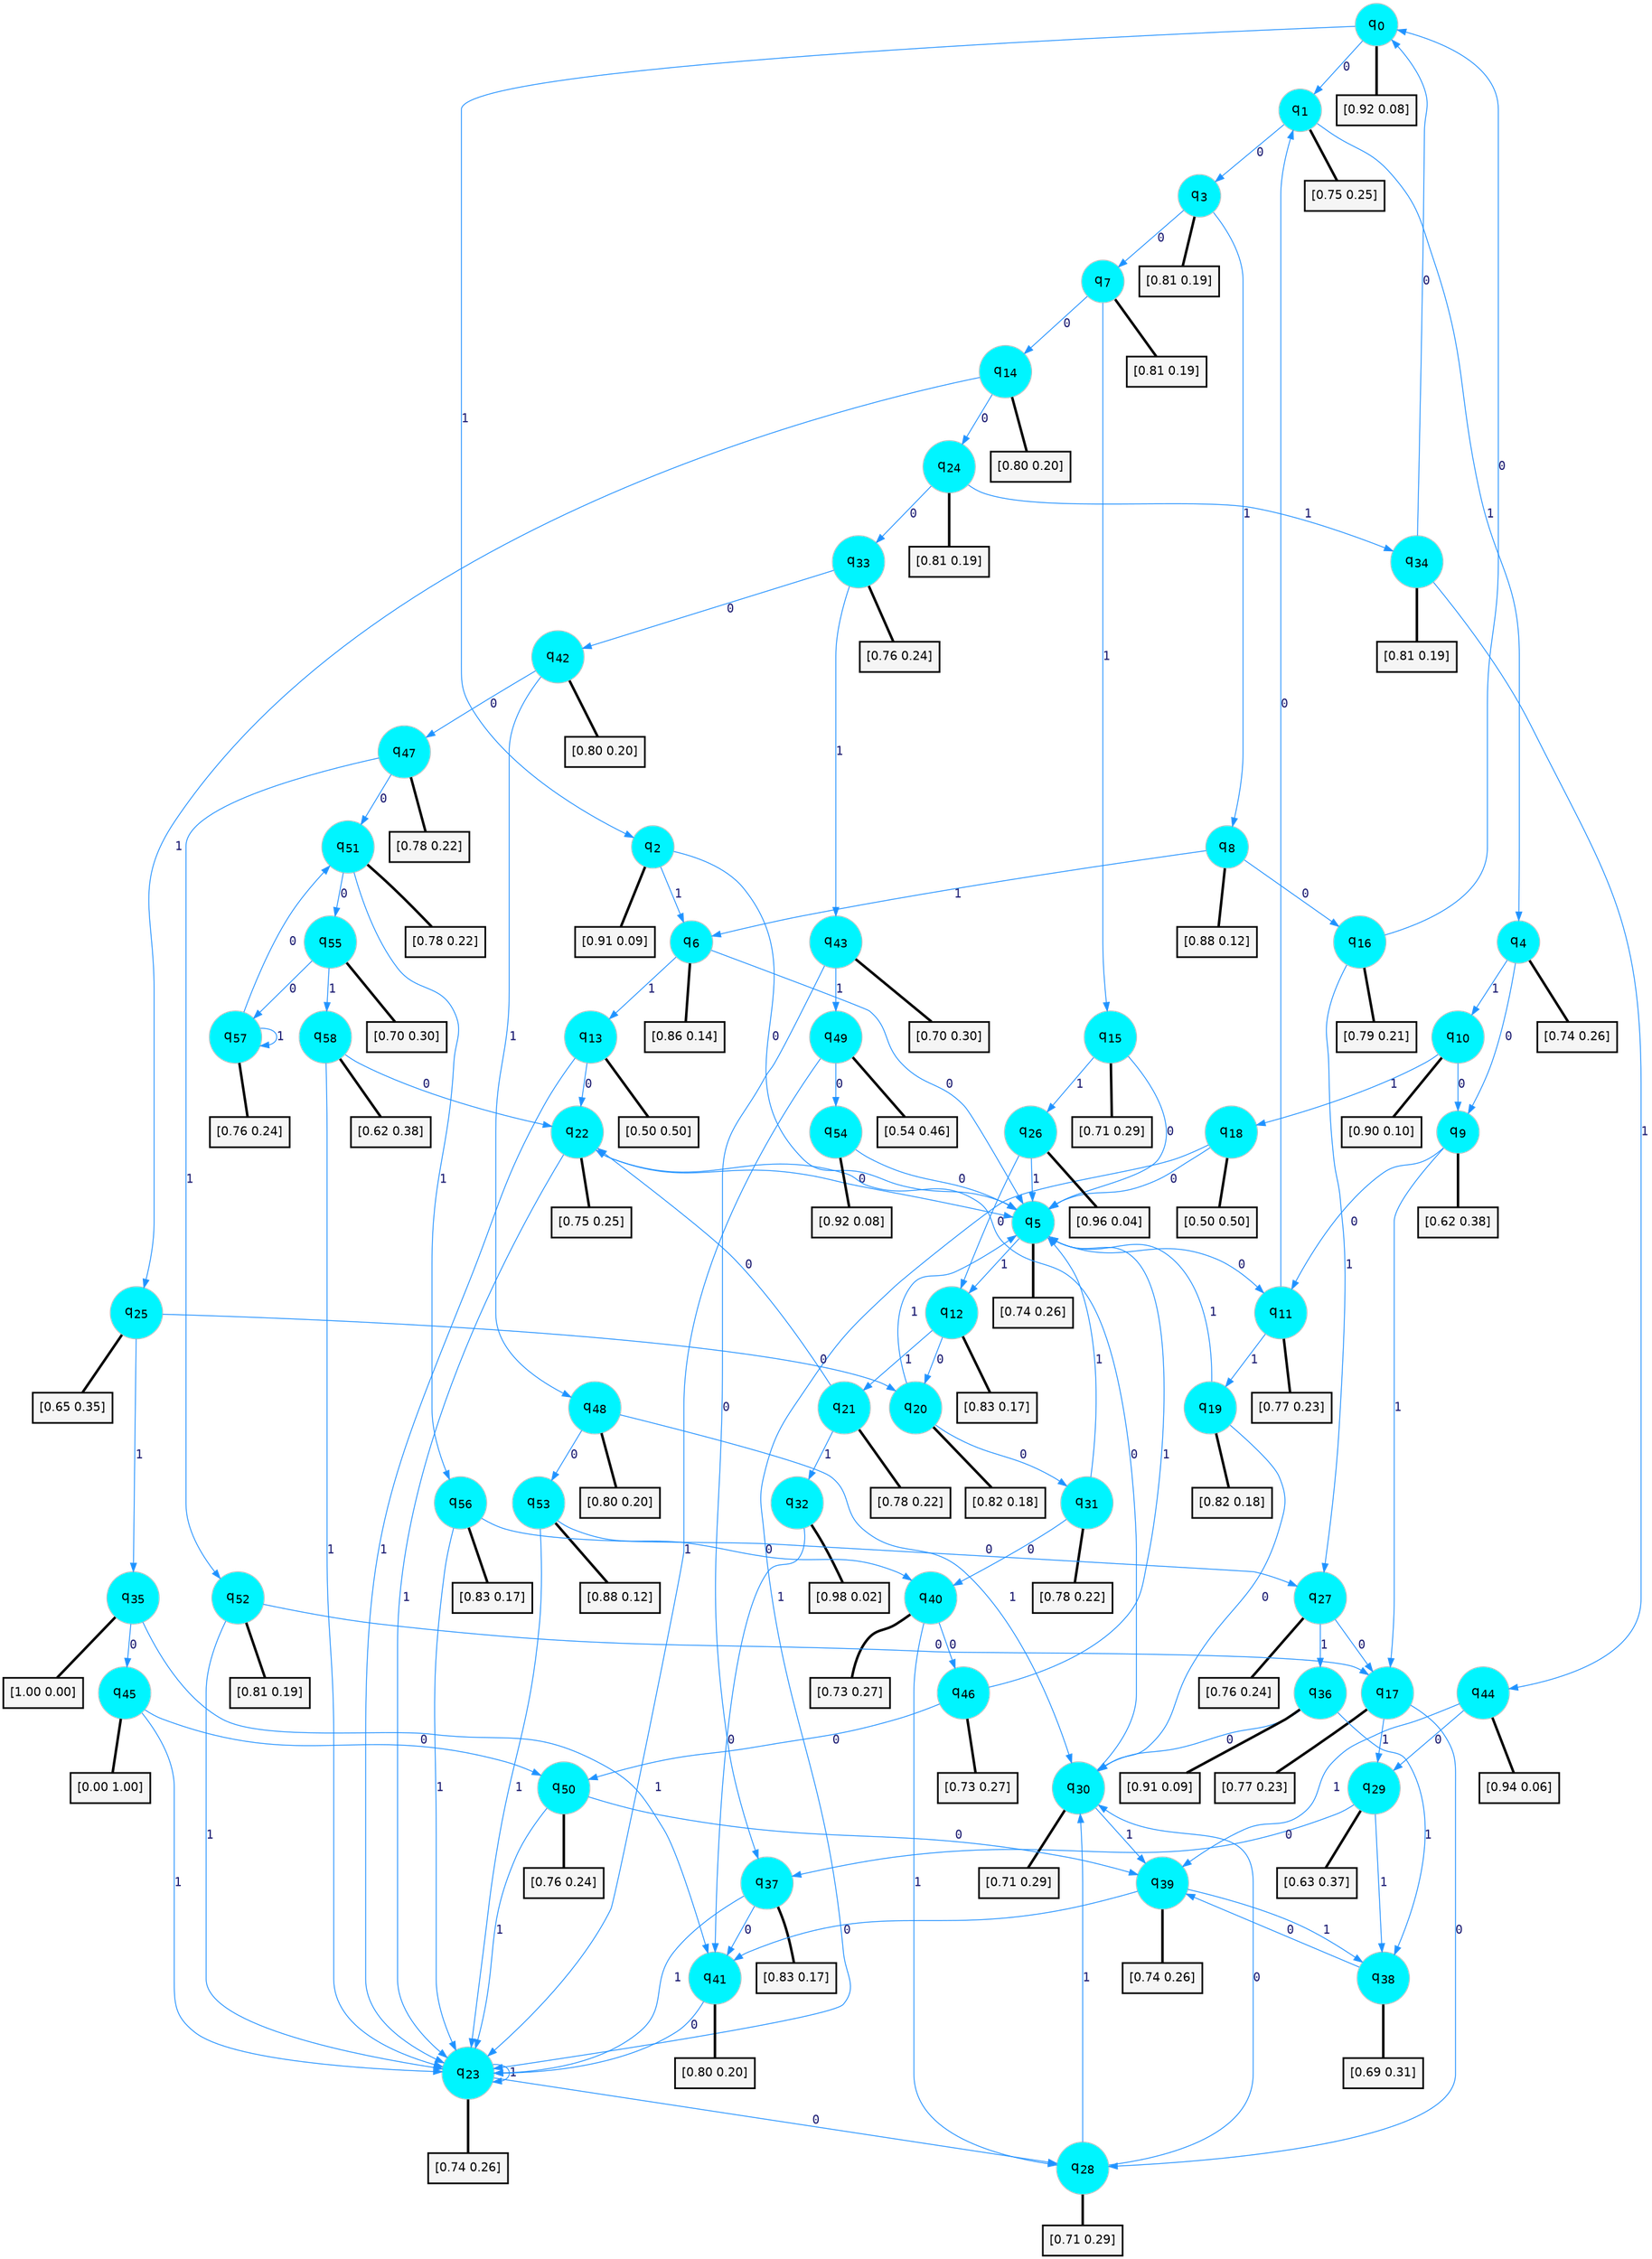 digraph G {
graph [
bgcolor=transparent, dpi=300, rankdir=TD, size="40,25"];
node [
color=gray, fillcolor=turquoise1, fontcolor=black, fontname=Helvetica, fontsize=16, fontweight=bold, shape=circle, style=filled];
edge [
arrowsize=1, color=dodgerblue1, fontcolor=midnightblue, fontname=courier, fontweight=bold, penwidth=1, style=solid, weight=20];
0[label=<q<SUB>0</SUB>>];
1[label=<q<SUB>1</SUB>>];
2[label=<q<SUB>2</SUB>>];
3[label=<q<SUB>3</SUB>>];
4[label=<q<SUB>4</SUB>>];
5[label=<q<SUB>5</SUB>>];
6[label=<q<SUB>6</SUB>>];
7[label=<q<SUB>7</SUB>>];
8[label=<q<SUB>8</SUB>>];
9[label=<q<SUB>9</SUB>>];
10[label=<q<SUB>10</SUB>>];
11[label=<q<SUB>11</SUB>>];
12[label=<q<SUB>12</SUB>>];
13[label=<q<SUB>13</SUB>>];
14[label=<q<SUB>14</SUB>>];
15[label=<q<SUB>15</SUB>>];
16[label=<q<SUB>16</SUB>>];
17[label=<q<SUB>17</SUB>>];
18[label=<q<SUB>18</SUB>>];
19[label=<q<SUB>19</SUB>>];
20[label=<q<SUB>20</SUB>>];
21[label=<q<SUB>21</SUB>>];
22[label=<q<SUB>22</SUB>>];
23[label=<q<SUB>23</SUB>>];
24[label=<q<SUB>24</SUB>>];
25[label=<q<SUB>25</SUB>>];
26[label=<q<SUB>26</SUB>>];
27[label=<q<SUB>27</SUB>>];
28[label=<q<SUB>28</SUB>>];
29[label=<q<SUB>29</SUB>>];
30[label=<q<SUB>30</SUB>>];
31[label=<q<SUB>31</SUB>>];
32[label=<q<SUB>32</SUB>>];
33[label=<q<SUB>33</SUB>>];
34[label=<q<SUB>34</SUB>>];
35[label=<q<SUB>35</SUB>>];
36[label=<q<SUB>36</SUB>>];
37[label=<q<SUB>37</SUB>>];
38[label=<q<SUB>38</SUB>>];
39[label=<q<SUB>39</SUB>>];
40[label=<q<SUB>40</SUB>>];
41[label=<q<SUB>41</SUB>>];
42[label=<q<SUB>42</SUB>>];
43[label=<q<SUB>43</SUB>>];
44[label=<q<SUB>44</SUB>>];
45[label=<q<SUB>45</SUB>>];
46[label=<q<SUB>46</SUB>>];
47[label=<q<SUB>47</SUB>>];
48[label=<q<SUB>48</SUB>>];
49[label=<q<SUB>49</SUB>>];
50[label=<q<SUB>50</SUB>>];
51[label=<q<SUB>51</SUB>>];
52[label=<q<SUB>52</SUB>>];
53[label=<q<SUB>53</SUB>>];
54[label=<q<SUB>54</SUB>>];
55[label=<q<SUB>55</SUB>>];
56[label=<q<SUB>56</SUB>>];
57[label=<q<SUB>57</SUB>>];
58[label=<q<SUB>58</SUB>>];
59[label="[0.92 0.08]", shape=box,fontcolor=black, fontname=Helvetica, fontsize=14, penwidth=2, fillcolor=whitesmoke,color=black];
60[label="[0.75 0.25]", shape=box,fontcolor=black, fontname=Helvetica, fontsize=14, penwidth=2, fillcolor=whitesmoke,color=black];
61[label="[0.91 0.09]", shape=box,fontcolor=black, fontname=Helvetica, fontsize=14, penwidth=2, fillcolor=whitesmoke,color=black];
62[label="[0.81 0.19]", shape=box,fontcolor=black, fontname=Helvetica, fontsize=14, penwidth=2, fillcolor=whitesmoke,color=black];
63[label="[0.74 0.26]", shape=box,fontcolor=black, fontname=Helvetica, fontsize=14, penwidth=2, fillcolor=whitesmoke,color=black];
64[label="[0.74 0.26]", shape=box,fontcolor=black, fontname=Helvetica, fontsize=14, penwidth=2, fillcolor=whitesmoke,color=black];
65[label="[0.86 0.14]", shape=box,fontcolor=black, fontname=Helvetica, fontsize=14, penwidth=2, fillcolor=whitesmoke,color=black];
66[label="[0.81 0.19]", shape=box,fontcolor=black, fontname=Helvetica, fontsize=14, penwidth=2, fillcolor=whitesmoke,color=black];
67[label="[0.88 0.12]", shape=box,fontcolor=black, fontname=Helvetica, fontsize=14, penwidth=2, fillcolor=whitesmoke,color=black];
68[label="[0.62 0.38]", shape=box,fontcolor=black, fontname=Helvetica, fontsize=14, penwidth=2, fillcolor=whitesmoke,color=black];
69[label="[0.90 0.10]", shape=box,fontcolor=black, fontname=Helvetica, fontsize=14, penwidth=2, fillcolor=whitesmoke,color=black];
70[label="[0.77 0.23]", shape=box,fontcolor=black, fontname=Helvetica, fontsize=14, penwidth=2, fillcolor=whitesmoke,color=black];
71[label="[0.83 0.17]", shape=box,fontcolor=black, fontname=Helvetica, fontsize=14, penwidth=2, fillcolor=whitesmoke,color=black];
72[label="[0.50 0.50]", shape=box,fontcolor=black, fontname=Helvetica, fontsize=14, penwidth=2, fillcolor=whitesmoke,color=black];
73[label="[0.80 0.20]", shape=box,fontcolor=black, fontname=Helvetica, fontsize=14, penwidth=2, fillcolor=whitesmoke,color=black];
74[label="[0.71 0.29]", shape=box,fontcolor=black, fontname=Helvetica, fontsize=14, penwidth=2, fillcolor=whitesmoke,color=black];
75[label="[0.79 0.21]", shape=box,fontcolor=black, fontname=Helvetica, fontsize=14, penwidth=2, fillcolor=whitesmoke,color=black];
76[label="[0.77 0.23]", shape=box,fontcolor=black, fontname=Helvetica, fontsize=14, penwidth=2, fillcolor=whitesmoke,color=black];
77[label="[0.50 0.50]", shape=box,fontcolor=black, fontname=Helvetica, fontsize=14, penwidth=2, fillcolor=whitesmoke,color=black];
78[label="[0.82 0.18]", shape=box,fontcolor=black, fontname=Helvetica, fontsize=14, penwidth=2, fillcolor=whitesmoke,color=black];
79[label="[0.82 0.18]", shape=box,fontcolor=black, fontname=Helvetica, fontsize=14, penwidth=2, fillcolor=whitesmoke,color=black];
80[label="[0.78 0.22]", shape=box,fontcolor=black, fontname=Helvetica, fontsize=14, penwidth=2, fillcolor=whitesmoke,color=black];
81[label="[0.75 0.25]", shape=box,fontcolor=black, fontname=Helvetica, fontsize=14, penwidth=2, fillcolor=whitesmoke,color=black];
82[label="[0.74 0.26]", shape=box,fontcolor=black, fontname=Helvetica, fontsize=14, penwidth=2, fillcolor=whitesmoke,color=black];
83[label="[0.81 0.19]", shape=box,fontcolor=black, fontname=Helvetica, fontsize=14, penwidth=2, fillcolor=whitesmoke,color=black];
84[label="[0.65 0.35]", shape=box,fontcolor=black, fontname=Helvetica, fontsize=14, penwidth=2, fillcolor=whitesmoke,color=black];
85[label="[0.96 0.04]", shape=box,fontcolor=black, fontname=Helvetica, fontsize=14, penwidth=2, fillcolor=whitesmoke,color=black];
86[label="[0.76 0.24]", shape=box,fontcolor=black, fontname=Helvetica, fontsize=14, penwidth=2, fillcolor=whitesmoke,color=black];
87[label="[0.71 0.29]", shape=box,fontcolor=black, fontname=Helvetica, fontsize=14, penwidth=2, fillcolor=whitesmoke,color=black];
88[label="[0.63 0.37]", shape=box,fontcolor=black, fontname=Helvetica, fontsize=14, penwidth=2, fillcolor=whitesmoke,color=black];
89[label="[0.71 0.29]", shape=box,fontcolor=black, fontname=Helvetica, fontsize=14, penwidth=2, fillcolor=whitesmoke,color=black];
90[label="[0.78 0.22]", shape=box,fontcolor=black, fontname=Helvetica, fontsize=14, penwidth=2, fillcolor=whitesmoke,color=black];
91[label="[0.98 0.02]", shape=box,fontcolor=black, fontname=Helvetica, fontsize=14, penwidth=2, fillcolor=whitesmoke,color=black];
92[label="[0.76 0.24]", shape=box,fontcolor=black, fontname=Helvetica, fontsize=14, penwidth=2, fillcolor=whitesmoke,color=black];
93[label="[0.81 0.19]", shape=box,fontcolor=black, fontname=Helvetica, fontsize=14, penwidth=2, fillcolor=whitesmoke,color=black];
94[label="[1.00 0.00]", shape=box,fontcolor=black, fontname=Helvetica, fontsize=14, penwidth=2, fillcolor=whitesmoke,color=black];
95[label="[0.91 0.09]", shape=box,fontcolor=black, fontname=Helvetica, fontsize=14, penwidth=2, fillcolor=whitesmoke,color=black];
96[label="[0.83 0.17]", shape=box,fontcolor=black, fontname=Helvetica, fontsize=14, penwidth=2, fillcolor=whitesmoke,color=black];
97[label="[0.69 0.31]", shape=box,fontcolor=black, fontname=Helvetica, fontsize=14, penwidth=2, fillcolor=whitesmoke,color=black];
98[label="[0.74 0.26]", shape=box,fontcolor=black, fontname=Helvetica, fontsize=14, penwidth=2, fillcolor=whitesmoke,color=black];
99[label="[0.73 0.27]", shape=box,fontcolor=black, fontname=Helvetica, fontsize=14, penwidth=2, fillcolor=whitesmoke,color=black];
100[label="[0.80 0.20]", shape=box,fontcolor=black, fontname=Helvetica, fontsize=14, penwidth=2, fillcolor=whitesmoke,color=black];
101[label="[0.80 0.20]", shape=box,fontcolor=black, fontname=Helvetica, fontsize=14, penwidth=2, fillcolor=whitesmoke,color=black];
102[label="[0.70 0.30]", shape=box,fontcolor=black, fontname=Helvetica, fontsize=14, penwidth=2, fillcolor=whitesmoke,color=black];
103[label="[0.94 0.06]", shape=box,fontcolor=black, fontname=Helvetica, fontsize=14, penwidth=2, fillcolor=whitesmoke,color=black];
104[label="[0.00 1.00]", shape=box,fontcolor=black, fontname=Helvetica, fontsize=14, penwidth=2, fillcolor=whitesmoke,color=black];
105[label="[0.73 0.27]", shape=box,fontcolor=black, fontname=Helvetica, fontsize=14, penwidth=2, fillcolor=whitesmoke,color=black];
106[label="[0.78 0.22]", shape=box,fontcolor=black, fontname=Helvetica, fontsize=14, penwidth=2, fillcolor=whitesmoke,color=black];
107[label="[0.80 0.20]", shape=box,fontcolor=black, fontname=Helvetica, fontsize=14, penwidth=2, fillcolor=whitesmoke,color=black];
108[label="[0.54 0.46]", shape=box,fontcolor=black, fontname=Helvetica, fontsize=14, penwidth=2, fillcolor=whitesmoke,color=black];
109[label="[0.76 0.24]", shape=box,fontcolor=black, fontname=Helvetica, fontsize=14, penwidth=2, fillcolor=whitesmoke,color=black];
110[label="[0.78 0.22]", shape=box,fontcolor=black, fontname=Helvetica, fontsize=14, penwidth=2, fillcolor=whitesmoke,color=black];
111[label="[0.81 0.19]", shape=box,fontcolor=black, fontname=Helvetica, fontsize=14, penwidth=2, fillcolor=whitesmoke,color=black];
112[label="[0.88 0.12]", shape=box,fontcolor=black, fontname=Helvetica, fontsize=14, penwidth=2, fillcolor=whitesmoke,color=black];
113[label="[0.92 0.08]", shape=box,fontcolor=black, fontname=Helvetica, fontsize=14, penwidth=2, fillcolor=whitesmoke,color=black];
114[label="[0.70 0.30]", shape=box,fontcolor=black, fontname=Helvetica, fontsize=14, penwidth=2, fillcolor=whitesmoke,color=black];
115[label="[0.83 0.17]", shape=box,fontcolor=black, fontname=Helvetica, fontsize=14, penwidth=2, fillcolor=whitesmoke,color=black];
116[label="[0.76 0.24]", shape=box,fontcolor=black, fontname=Helvetica, fontsize=14, penwidth=2, fillcolor=whitesmoke,color=black];
117[label="[0.62 0.38]", shape=box,fontcolor=black, fontname=Helvetica, fontsize=14, penwidth=2, fillcolor=whitesmoke,color=black];
0->1 [label=0];
0->2 [label=1];
0->59 [arrowhead=none, penwidth=3,color=black];
1->3 [label=0];
1->4 [label=1];
1->60 [arrowhead=none, penwidth=3,color=black];
2->5 [label=0];
2->6 [label=1];
2->61 [arrowhead=none, penwidth=3,color=black];
3->7 [label=0];
3->8 [label=1];
3->62 [arrowhead=none, penwidth=3,color=black];
4->9 [label=0];
4->10 [label=1];
4->63 [arrowhead=none, penwidth=3,color=black];
5->11 [label=0];
5->12 [label=1];
5->64 [arrowhead=none, penwidth=3,color=black];
6->5 [label=0];
6->13 [label=1];
6->65 [arrowhead=none, penwidth=3,color=black];
7->14 [label=0];
7->15 [label=1];
7->66 [arrowhead=none, penwidth=3,color=black];
8->16 [label=0];
8->6 [label=1];
8->67 [arrowhead=none, penwidth=3,color=black];
9->11 [label=0];
9->17 [label=1];
9->68 [arrowhead=none, penwidth=3,color=black];
10->9 [label=0];
10->18 [label=1];
10->69 [arrowhead=none, penwidth=3,color=black];
11->1 [label=0];
11->19 [label=1];
11->70 [arrowhead=none, penwidth=3,color=black];
12->20 [label=0];
12->21 [label=1];
12->71 [arrowhead=none, penwidth=3,color=black];
13->22 [label=0];
13->23 [label=1];
13->72 [arrowhead=none, penwidth=3,color=black];
14->24 [label=0];
14->25 [label=1];
14->73 [arrowhead=none, penwidth=3,color=black];
15->5 [label=0];
15->26 [label=1];
15->74 [arrowhead=none, penwidth=3,color=black];
16->0 [label=0];
16->27 [label=1];
16->75 [arrowhead=none, penwidth=3,color=black];
17->28 [label=0];
17->29 [label=1];
17->76 [arrowhead=none, penwidth=3,color=black];
18->5 [label=0];
18->23 [label=1];
18->77 [arrowhead=none, penwidth=3,color=black];
19->30 [label=0];
19->5 [label=1];
19->78 [arrowhead=none, penwidth=3,color=black];
20->31 [label=0];
20->5 [label=1];
20->79 [arrowhead=none, penwidth=3,color=black];
21->22 [label=0];
21->32 [label=1];
21->80 [arrowhead=none, penwidth=3,color=black];
22->5 [label=0];
22->23 [label=1];
22->81 [arrowhead=none, penwidth=3,color=black];
23->28 [label=0];
23->23 [label=1];
23->82 [arrowhead=none, penwidth=3,color=black];
24->33 [label=0];
24->34 [label=1];
24->83 [arrowhead=none, penwidth=3,color=black];
25->20 [label=0];
25->35 [label=1];
25->84 [arrowhead=none, penwidth=3,color=black];
26->12 [label=0];
26->5 [label=1];
26->85 [arrowhead=none, penwidth=3,color=black];
27->17 [label=0];
27->36 [label=1];
27->86 [arrowhead=none, penwidth=3,color=black];
28->30 [label=0];
28->30 [label=1];
28->87 [arrowhead=none, penwidth=3,color=black];
29->37 [label=0];
29->38 [label=1];
29->88 [arrowhead=none, penwidth=3,color=black];
30->22 [label=0];
30->39 [label=1];
30->89 [arrowhead=none, penwidth=3,color=black];
31->40 [label=0];
31->5 [label=1];
31->90 [arrowhead=none, penwidth=3,color=black];
32->41 [label=0];
32->91 [arrowhead=none, penwidth=3,color=black];
33->42 [label=0];
33->43 [label=1];
33->92 [arrowhead=none, penwidth=3,color=black];
34->0 [label=0];
34->44 [label=1];
34->93 [arrowhead=none, penwidth=3,color=black];
35->45 [label=0];
35->41 [label=1];
35->94 [arrowhead=none, penwidth=3,color=black];
36->30 [label=0];
36->38 [label=1];
36->95 [arrowhead=none, penwidth=3,color=black];
37->41 [label=0];
37->23 [label=1];
37->96 [arrowhead=none, penwidth=3,color=black];
38->39 [label=0];
38->97 [arrowhead=none, penwidth=3,color=black];
39->41 [label=0];
39->38 [label=1];
39->98 [arrowhead=none, penwidth=3,color=black];
40->46 [label=0];
40->28 [label=1];
40->99 [arrowhead=none, penwidth=3,color=black];
41->23 [label=0];
41->100 [arrowhead=none, penwidth=3,color=black];
42->47 [label=0];
42->48 [label=1];
42->101 [arrowhead=none, penwidth=3,color=black];
43->37 [label=0];
43->49 [label=1];
43->102 [arrowhead=none, penwidth=3,color=black];
44->29 [label=0];
44->39 [label=1];
44->103 [arrowhead=none, penwidth=3,color=black];
45->50 [label=0];
45->23 [label=1];
45->104 [arrowhead=none, penwidth=3,color=black];
46->50 [label=0];
46->5 [label=1];
46->105 [arrowhead=none, penwidth=3,color=black];
47->51 [label=0];
47->52 [label=1];
47->106 [arrowhead=none, penwidth=3,color=black];
48->53 [label=0];
48->30 [label=1];
48->107 [arrowhead=none, penwidth=3,color=black];
49->54 [label=0];
49->23 [label=1];
49->108 [arrowhead=none, penwidth=3,color=black];
50->39 [label=0];
50->23 [label=1];
50->109 [arrowhead=none, penwidth=3,color=black];
51->55 [label=0];
51->56 [label=1];
51->110 [arrowhead=none, penwidth=3,color=black];
52->17 [label=0];
52->23 [label=1];
52->111 [arrowhead=none, penwidth=3,color=black];
53->40 [label=0];
53->23 [label=1];
53->112 [arrowhead=none, penwidth=3,color=black];
54->5 [label=0];
54->113 [arrowhead=none, penwidth=3,color=black];
55->57 [label=0];
55->58 [label=1];
55->114 [arrowhead=none, penwidth=3,color=black];
56->27 [label=0];
56->23 [label=1];
56->115 [arrowhead=none, penwidth=3,color=black];
57->51 [label=0];
57->57 [label=1];
57->116 [arrowhead=none, penwidth=3,color=black];
58->22 [label=0];
58->23 [label=1];
58->117 [arrowhead=none, penwidth=3,color=black];
}
